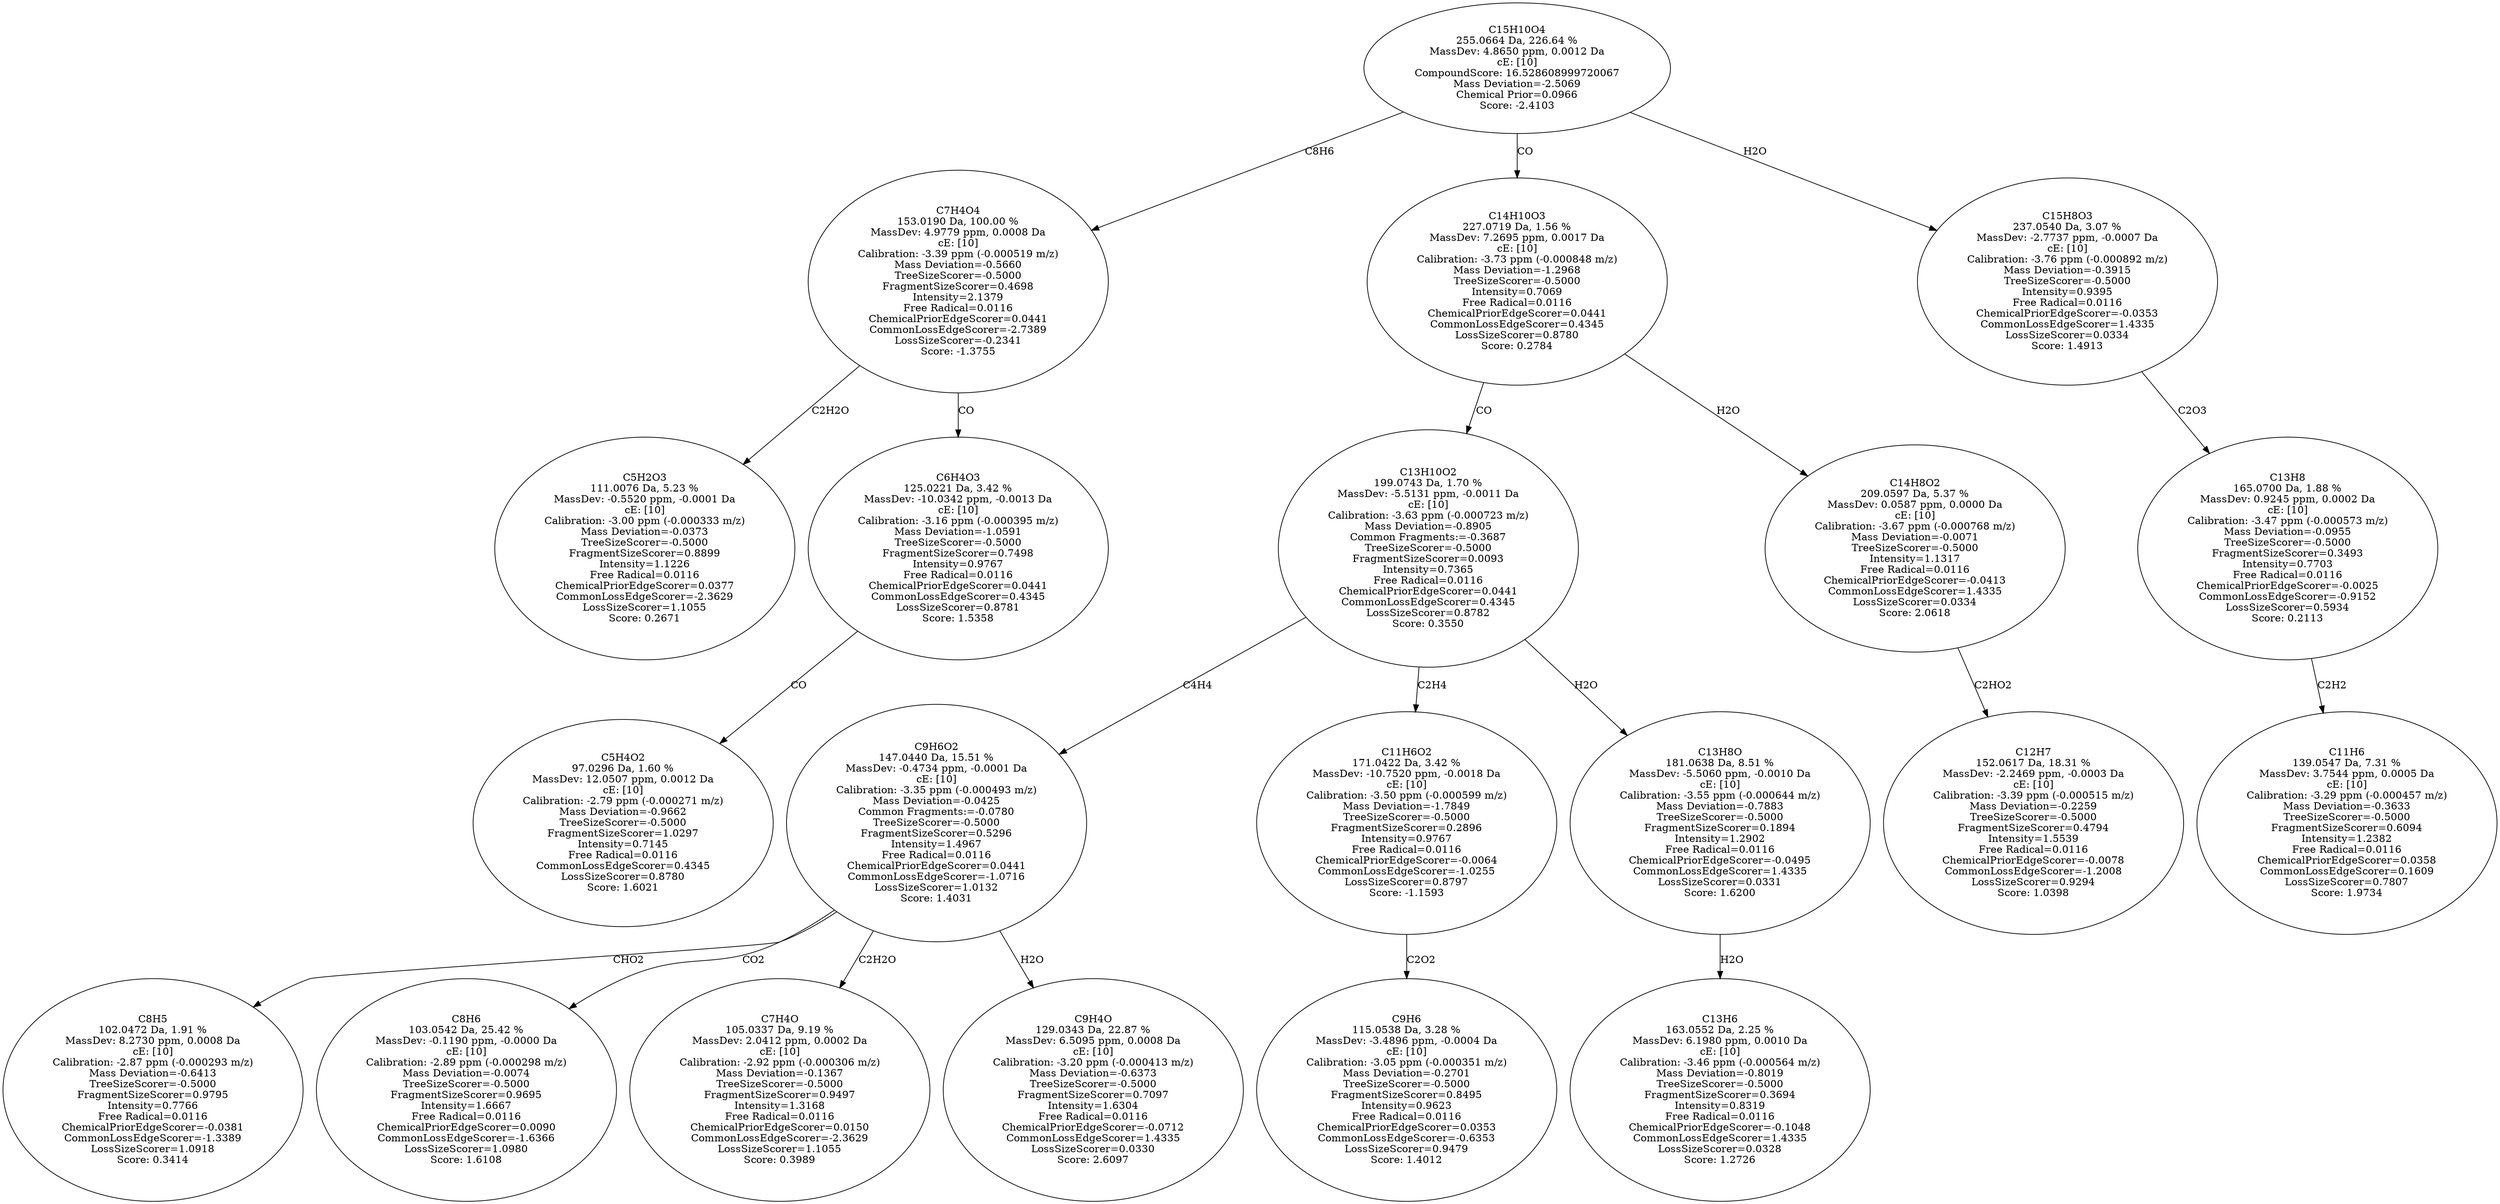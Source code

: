 strict digraph {
v1 [label="C5H2O3\n111.0076 Da, 5.23 %\nMassDev: -0.5520 ppm, -0.0001 Da\ncE: [10]\nCalibration: -3.00 ppm (-0.000333 m/z)\nMass Deviation=-0.0373\nTreeSizeScorer=-0.5000\nFragmentSizeScorer=0.8899\nIntensity=1.1226\nFree Radical=0.0116\nChemicalPriorEdgeScorer=0.0377\nCommonLossEdgeScorer=-2.3629\nLossSizeScorer=1.1055\nScore: 0.2671"];
v2 [label="C5H4O2\n97.0296 Da, 1.60 %\nMassDev: 12.0507 ppm, 0.0012 Da\ncE: [10]\nCalibration: -2.79 ppm (-0.000271 m/z)\nMass Deviation=-0.9662\nTreeSizeScorer=-0.5000\nFragmentSizeScorer=1.0297\nIntensity=0.7145\nFree Radical=0.0116\nCommonLossEdgeScorer=0.4345\nLossSizeScorer=0.8780\nScore: 1.6021"];
v3 [label="C6H4O3\n125.0221 Da, 3.42 %\nMassDev: -10.0342 ppm, -0.0013 Da\ncE: [10]\nCalibration: -3.16 ppm (-0.000395 m/z)\nMass Deviation=-1.0591\nTreeSizeScorer=-0.5000\nFragmentSizeScorer=0.7498\nIntensity=0.9767\nFree Radical=0.0116\nChemicalPriorEdgeScorer=0.0441\nCommonLossEdgeScorer=0.4345\nLossSizeScorer=0.8781\nScore: 1.5358"];
v4 [label="C7H4O4\n153.0190 Da, 100.00 %\nMassDev: 4.9779 ppm, 0.0008 Da\ncE: [10]\nCalibration: -3.39 ppm (-0.000519 m/z)\nMass Deviation=-0.5660\nTreeSizeScorer=-0.5000\nFragmentSizeScorer=0.4698\nIntensity=2.1379\nFree Radical=0.0116\nChemicalPriorEdgeScorer=0.0441\nCommonLossEdgeScorer=-2.7389\nLossSizeScorer=-0.2341\nScore: -1.3755"];
v5 [label="C8H5\n102.0472 Da, 1.91 %\nMassDev: 8.2730 ppm, 0.0008 Da\ncE: [10]\nCalibration: -2.87 ppm (-0.000293 m/z)\nMass Deviation=-0.6413\nTreeSizeScorer=-0.5000\nFragmentSizeScorer=0.9795\nIntensity=0.7766\nFree Radical=0.0116\nChemicalPriorEdgeScorer=-0.0381\nCommonLossEdgeScorer=-1.3389\nLossSizeScorer=1.0918\nScore: 0.3414"];
v6 [label="C8H6\n103.0542 Da, 25.42 %\nMassDev: -0.1190 ppm, -0.0000 Da\ncE: [10]\nCalibration: -2.89 ppm (-0.000298 m/z)\nMass Deviation=-0.0074\nTreeSizeScorer=-0.5000\nFragmentSizeScorer=0.9695\nIntensity=1.6667\nFree Radical=0.0116\nChemicalPriorEdgeScorer=0.0090\nCommonLossEdgeScorer=-1.6366\nLossSizeScorer=1.0980\nScore: 1.6108"];
v7 [label="C7H4O\n105.0337 Da, 9.19 %\nMassDev: 2.0412 ppm, 0.0002 Da\ncE: [10]\nCalibration: -2.92 ppm (-0.000306 m/z)\nMass Deviation=-0.1367\nTreeSizeScorer=-0.5000\nFragmentSizeScorer=0.9497\nIntensity=1.3168\nFree Radical=0.0116\nChemicalPriorEdgeScorer=0.0150\nCommonLossEdgeScorer=-2.3629\nLossSizeScorer=1.1055\nScore: 0.3989"];
v8 [label="C9H4O\n129.0343 Da, 22.87 %\nMassDev: 6.5095 ppm, 0.0008 Da\ncE: [10]\nCalibration: -3.20 ppm (-0.000413 m/z)\nMass Deviation=-0.6373\nTreeSizeScorer=-0.5000\nFragmentSizeScorer=0.7097\nIntensity=1.6304\nFree Radical=0.0116\nChemicalPriorEdgeScorer=-0.0712\nCommonLossEdgeScorer=1.4335\nLossSizeScorer=0.0330\nScore: 2.6097"];
v9 [label="C9H6O2\n147.0440 Da, 15.51 %\nMassDev: -0.4734 ppm, -0.0001 Da\ncE: [10]\nCalibration: -3.35 ppm (-0.000493 m/z)\nMass Deviation=-0.0425\nCommon Fragments:=-0.0780\nTreeSizeScorer=-0.5000\nFragmentSizeScorer=0.5296\nIntensity=1.4967\nFree Radical=0.0116\nChemicalPriorEdgeScorer=0.0441\nCommonLossEdgeScorer=-1.0716\nLossSizeScorer=1.0132\nScore: 1.4031"];
v10 [label="C9H6\n115.0538 Da, 3.28 %\nMassDev: -3.4896 ppm, -0.0004 Da\ncE: [10]\nCalibration: -3.05 ppm (-0.000351 m/z)\nMass Deviation=-0.2701\nTreeSizeScorer=-0.5000\nFragmentSizeScorer=0.8495\nIntensity=0.9623\nFree Radical=0.0116\nChemicalPriorEdgeScorer=0.0353\nCommonLossEdgeScorer=-0.6353\nLossSizeScorer=0.9479\nScore: 1.4012"];
v11 [label="C11H6O2\n171.0422 Da, 3.42 %\nMassDev: -10.7520 ppm, -0.0018 Da\ncE: [10]\nCalibration: -3.50 ppm (-0.000599 m/z)\nMass Deviation=-1.7849\nTreeSizeScorer=-0.5000\nFragmentSizeScorer=0.2896\nIntensity=0.9767\nFree Radical=0.0116\nChemicalPriorEdgeScorer=-0.0064\nCommonLossEdgeScorer=-1.0255\nLossSizeScorer=0.8797\nScore: -1.1593"];
v12 [label="C13H6\n163.0552 Da, 2.25 %\nMassDev: 6.1980 ppm, 0.0010 Da\ncE: [10]\nCalibration: -3.46 ppm (-0.000564 m/z)\nMass Deviation=-0.8019\nTreeSizeScorer=-0.5000\nFragmentSizeScorer=0.3694\nIntensity=0.8319\nFree Radical=0.0116\nChemicalPriorEdgeScorer=-0.1048\nCommonLossEdgeScorer=1.4335\nLossSizeScorer=0.0328\nScore: 1.2726"];
v13 [label="C13H8O\n181.0638 Da, 8.51 %\nMassDev: -5.5060 ppm, -0.0010 Da\ncE: [10]\nCalibration: -3.55 ppm (-0.000644 m/z)\nMass Deviation=-0.7883\nTreeSizeScorer=-0.5000\nFragmentSizeScorer=0.1894\nIntensity=1.2902\nFree Radical=0.0116\nChemicalPriorEdgeScorer=-0.0495\nCommonLossEdgeScorer=1.4335\nLossSizeScorer=0.0331\nScore: 1.6200"];
v14 [label="C13H10O2\n199.0743 Da, 1.70 %\nMassDev: -5.5131 ppm, -0.0011 Da\ncE: [10]\nCalibration: -3.63 ppm (-0.000723 m/z)\nMass Deviation=-0.8905\nCommon Fragments:=-0.3687\nTreeSizeScorer=-0.5000\nFragmentSizeScorer=0.0093\nIntensity=0.7365\nFree Radical=0.0116\nChemicalPriorEdgeScorer=0.0441\nCommonLossEdgeScorer=0.4345\nLossSizeScorer=0.8782\nScore: 0.3550"];
v15 [label="C12H7\n152.0617 Da, 18.31 %\nMassDev: -2.2469 ppm, -0.0003 Da\ncE: [10]\nCalibration: -3.39 ppm (-0.000515 m/z)\nMass Deviation=-0.2259\nTreeSizeScorer=-0.5000\nFragmentSizeScorer=0.4794\nIntensity=1.5539\nFree Radical=0.0116\nChemicalPriorEdgeScorer=-0.0078\nCommonLossEdgeScorer=-1.2008\nLossSizeScorer=0.9294\nScore: 1.0398"];
v16 [label="C14H8O2\n209.0597 Da, 5.37 %\nMassDev: 0.0587 ppm, 0.0000 Da\ncE: [10]\nCalibration: -3.67 ppm (-0.000768 m/z)\nMass Deviation=-0.0071\nTreeSizeScorer=-0.5000\nIntensity=1.1317\nFree Radical=0.0116\nChemicalPriorEdgeScorer=-0.0413\nCommonLossEdgeScorer=1.4335\nLossSizeScorer=0.0334\nScore: 2.0618"];
v17 [label="C14H10O3\n227.0719 Da, 1.56 %\nMassDev: 7.2695 ppm, 0.0017 Da\ncE: [10]\nCalibration: -3.73 ppm (-0.000848 m/z)\nMass Deviation=-1.2968\nTreeSizeScorer=-0.5000\nIntensity=0.7069\nFree Radical=0.0116\nChemicalPriorEdgeScorer=0.0441\nCommonLossEdgeScorer=0.4345\nLossSizeScorer=0.8780\nScore: 0.2784"];
v18 [label="C11H6\n139.0547 Da, 7.31 %\nMassDev: 3.7544 ppm, 0.0005 Da\ncE: [10]\nCalibration: -3.29 ppm (-0.000457 m/z)\nMass Deviation=-0.3633\nTreeSizeScorer=-0.5000\nFragmentSizeScorer=0.6094\nIntensity=1.2382\nFree Radical=0.0116\nChemicalPriorEdgeScorer=0.0358\nCommonLossEdgeScorer=0.1609\nLossSizeScorer=0.7807\nScore: 1.9734"];
v19 [label="C13H8\n165.0700 Da, 1.88 %\nMassDev: 0.9245 ppm, 0.0002 Da\ncE: [10]\nCalibration: -3.47 ppm (-0.000573 m/z)\nMass Deviation=-0.0955\nTreeSizeScorer=-0.5000\nFragmentSizeScorer=0.3493\nIntensity=0.7703\nFree Radical=0.0116\nChemicalPriorEdgeScorer=-0.0025\nCommonLossEdgeScorer=-0.9152\nLossSizeScorer=0.5934\nScore: 0.2113"];
v20 [label="C15H8O3\n237.0540 Da, 3.07 %\nMassDev: -2.7737 ppm, -0.0007 Da\ncE: [10]\nCalibration: -3.76 ppm (-0.000892 m/z)\nMass Deviation=-0.3915\nTreeSizeScorer=-0.5000\nIntensity=0.9395\nFree Radical=0.0116\nChemicalPriorEdgeScorer=-0.0353\nCommonLossEdgeScorer=1.4335\nLossSizeScorer=0.0334\nScore: 1.4913"];
v21 [label="C15H10O4\n255.0664 Da, 226.64 %\nMassDev: 4.8650 ppm, 0.0012 Da\ncE: [10]\nCompoundScore: 16.528608999720067\nMass Deviation=-2.5069\nChemical Prior=0.0966\nScore: -2.4103"];
v4 -> v1 [label="C2H2O"];
v3 -> v2 [label="CO"];
v4 -> v3 [label="CO"];
v21 -> v4 [label="C8H6"];
v9 -> v5 [label="CHO2"];
v9 -> v6 [label="CO2"];
v9 -> v7 [label="C2H2O"];
v9 -> v8 [label="H2O"];
v14 -> v9 [label="C4H4"];
v11 -> v10 [label="C2O2"];
v14 -> v11 [label="C2H4"];
v13 -> v12 [label="H2O"];
v14 -> v13 [label="H2O"];
v17 -> v14 [label="CO"];
v16 -> v15 [label="C2HO2"];
v17 -> v16 [label="H2O"];
v21 -> v17 [label="CO"];
v19 -> v18 [label="C2H2"];
v20 -> v19 [label="C2O3"];
v21 -> v20 [label="H2O"];
}